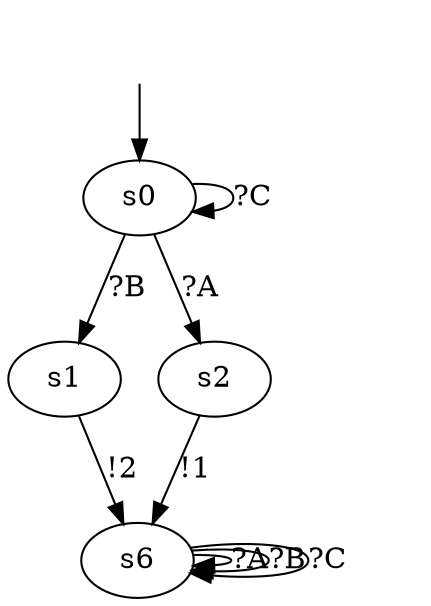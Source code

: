 digraph learnedModel {
s0 [label=s0];
s1 [label=s1];
s2 [label=s2];
s6 [label=s6];
s0 -> s2  [label="?A"];
s0 -> s1  [label="?B"];
s0 -> s0  [label="?C"];
s1 -> s6  [label="!2"];
s2 -> s6  [label="!1"];
s6 -> s6  [label="?A"];
s6 -> s6  [label="?B"];
s6 -> s6  [label="?C"];
__start0 [label="", shape=none];
__start0 -> s0  [label=""];
}
